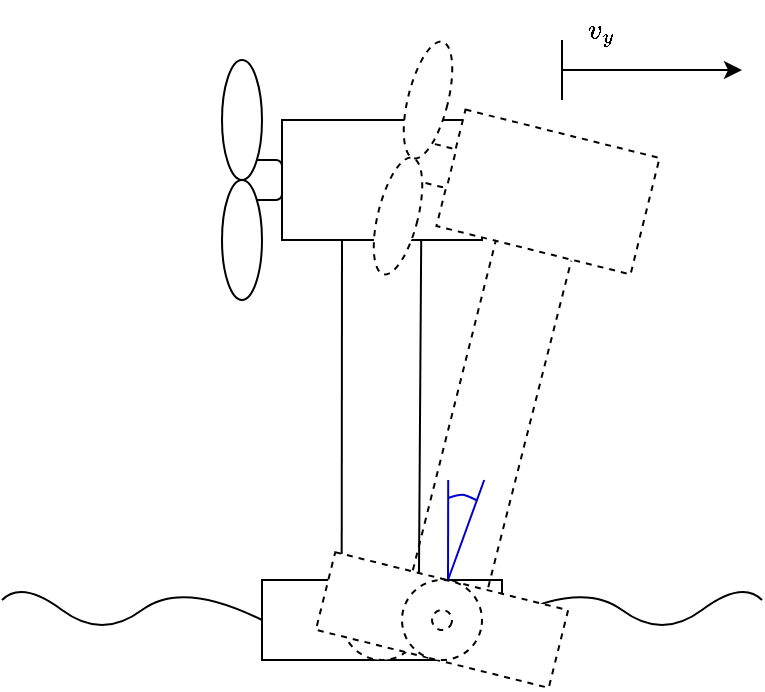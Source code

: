 <mxfile version="20.8.1" type="github">
  <diagram id="yzxA0IpxTii8pEKlae-4" name="Side-1">
    <mxGraphModel dx="819" dy="504" grid="1" gridSize="10" guides="1" tooltips="1" connect="1" arrows="1" fold="1" page="1" pageScale="1" pageWidth="827" pageHeight="1169" math="1" shadow="0">
      <root>
        <mxCell id="0" />
        <mxCell id="1" parent="0" />
        <mxCell id="JgTM0zMBhbvU4f2Xm8r7-30" value="" style="curved=1;endArrow=none;html=1;rounded=0;strokeWidth=1;fontSize=12;endFill=0;" parent="1" edge="1">
          <mxGeometry width="50" height="50" relative="1" as="geometry">
            <mxPoint x="30" y="330" as="sourcePoint" />
            <mxPoint x="160" y="340" as="targetPoint" />
            <Array as="points">
              <mxPoint x="40" y="320" />
              <mxPoint x="80" y="350" />
              <mxPoint x="120" y="320" />
            </Array>
          </mxGeometry>
        </mxCell>
        <mxCell id="JgTM0zMBhbvU4f2Xm8r7-31" value="" style="curved=1;endArrow=none;html=1;rounded=0;strokeWidth=1;fontSize=12;endFill=0;" parent="1" edge="1">
          <mxGeometry width="50" height="50" relative="1" as="geometry">
            <mxPoint x="280.0" y="340" as="sourcePoint" />
            <mxPoint x="410" y="330" as="targetPoint" />
            <Array as="points">
              <mxPoint x="320" y="320" />
              <mxPoint x="360" y="350" />
              <mxPoint x="400" y="320" />
            </Array>
          </mxGeometry>
        </mxCell>
        <mxCell id="JgTM0zMBhbvU4f2Xm8r7-1" value="" style="rounded=0;whiteSpace=wrap;html=1;" parent="1" vertex="1">
          <mxGeometry x="170" y="90" width="100" height="60" as="geometry" />
        </mxCell>
        <mxCell id="JgTM0zMBhbvU4f2Xm8r7-25" value="" style="endArrow=none;html=1;strokeWidth=1;rounded=0;fontSize=13;exitX=0.332;exitY=-0.016;exitDx=0;exitDy=0;exitPerimeter=0;" parent="1" source="JgTM0zMBhbvU4f2Xm8r7-26" edge="1">
          <mxGeometry width="50" height="50" relative="1" as="geometry">
            <mxPoint x="190" y="240" as="sourcePoint" />
            <mxPoint x="200" y="150" as="targetPoint" />
          </mxGeometry>
        </mxCell>
        <mxCell id="JgTM0zMBhbvU4f2Xm8r7-26" value="" style="rounded=0;whiteSpace=wrap;html=1;fontSize=13;" parent="1" vertex="1">
          <mxGeometry x="160" y="320" width="120" height="40" as="geometry" />
        </mxCell>
        <mxCell id="JgTM0zMBhbvU4f2Xm8r7-27" value="" style="endArrow=none;html=1;strokeWidth=1;rounded=0;fontSize=13;entryX=0.696;entryY=1.008;entryDx=0;entryDy=0;exitX=0.654;exitY=-0.038;exitDx=0;exitDy=0;exitPerimeter=0;entryPerimeter=0;" parent="1" source="JgTM0zMBhbvU4f2Xm8r7-26" target="JgTM0zMBhbvU4f2Xm8r7-1" edge="1">
          <mxGeometry width="50" height="50" relative="1" as="geometry">
            <mxPoint x="209.84" y="329.36" as="sourcePoint" />
            <mxPoint x="208.5" y="160.66" as="targetPoint" />
          </mxGeometry>
        </mxCell>
        <mxCell id="JrTcrJsVLr_1SCGYKZp2-33" value="" style="ellipse;whiteSpace=wrap;html=1;aspect=fixed;dashed=1;" parent="1" vertex="1">
          <mxGeometry x="200" y="320" width="40" height="40" as="geometry" />
        </mxCell>
        <mxCell id="JrTcrJsVLr_1SCGYKZp2-34" value="" style="rounded=1;whiteSpace=wrap;html=1;" parent="1" vertex="1">
          <mxGeometry x="150" y="110" width="20" height="20" as="geometry" />
        </mxCell>
        <mxCell id="JrTcrJsVLr_1SCGYKZp2-35" value="" style="ellipse;whiteSpace=wrap;html=1;" parent="1" vertex="1">
          <mxGeometry x="140" y="120" width="20" height="60" as="geometry" />
        </mxCell>
        <mxCell id="JrTcrJsVLr_1SCGYKZp2-36" value="" style="ellipse;whiteSpace=wrap;html=1;" parent="1" vertex="1">
          <mxGeometry x="140" y="60" width="20" height="60" as="geometry" />
        </mxCell>
        <mxCell id="JrTcrJsVLr_1SCGYKZp2-37" value="" style="ellipse;whiteSpace=wrap;html=1;aspect=fixed;dashed=1;" parent="1" vertex="1">
          <mxGeometry x="215" y="335" width="10" height="10" as="geometry" />
        </mxCell>
        <mxCell id="JrTcrJsVLr_1SCGYKZp2-40" value="" style="rounded=0;whiteSpace=wrap;html=1;rotation=14;dashed=1;" parent="1" vertex="1">
          <mxGeometry x="253" y="96" width="100" height="60" as="geometry" />
        </mxCell>
        <mxCell id="JrTcrJsVLr_1SCGYKZp2-41" value="" style="endArrow=none;html=1;strokeWidth=1;rounded=0;fontSize=13;exitX=0.332;exitY=-0.016;exitDx=0;exitDy=0;exitPerimeter=0;dashed=1;" parent="1" source="JrTcrJsVLr_1SCGYKZp2-42" edge="1">
          <mxGeometry width="50" height="50" relative="1" as="geometry">
            <mxPoint x="245" y="235" as="sourcePoint" />
            <mxPoint x="277" y="150" as="targetPoint" />
          </mxGeometry>
        </mxCell>
        <mxCell id="JrTcrJsVLr_1SCGYKZp2-42" value="" style="rounded=0;whiteSpace=wrap;html=1;fontSize=13;rotation=14;dashed=1;" parent="1" vertex="1">
          <mxGeometry x="190" y="320" width="120" height="40" as="geometry" />
        </mxCell>
        <mxCell id="JrTcrJsVLr_1SCGYKZp2-43" value="" style="endArrow=none;html=1;strokeWidth=1;rounded=0;fontSize=13;entryX=0.696;entryY=1.008;entryDx=0;entryDy=0;exitX=0.654;exitY=-0.038;exitDx=0;exitDy=0;exitPerimeter=0;entryPerimeter=0;dashed=1;" parent="1" source="JrTcrJsVLr_1SCGYKZp2-42" target="JrTcrJsVLr_1SCGYKZp2-40" edge="1">
          <mxGeometry width="50" height="50" relative="1" as="geometry">
            <mxPoint x="243" y="327" as="sourcePoint" />
            <mxPoint x="282" y="163" as="targetPoint" />
          </mxGeometry>
        </mxCell>
        <mxCell id="JrTcrJsVLr_1SCGYKZp2-44" value="" style="ellipse;whiteSpace=wrap;html=1;aspect=fixed;dashed=1;rotation=14;" parent="1" vertex="1">
          <mxGeometry x="230" y="320" width="40" height="40" as="geometry" />
        </mxCell>
        <mxCell id="JrTcrJsVLr_1SCGYKZp2-45" value="" style="rounded=1;whiteSpace=wrap;html=1;rotation=14;dashed=1;" parent="1" vertex="1">
          <mxGeometry x="235" y="102" width="20" height="20" as="geometry" />
        </mxCell>
        <mxCell id="JrTcrJsVLr_1SCGYKZp2-46" value="" style="ellipse;whiteSpace=wrap;html=1;rotation=14;dashed=1;" parent="1" vertex="1">
          <mxGeometry x="218" y="108" width="20" height="60" as="geometry" />
        </mxCell>
        <mxCell id="JrTcrJsVLr_1SCGYKZp2-47" value="" style="ellipse;whiteSpace=wrap;html=1;rotation=14;dashed=1;" parent="1" vertex="1">
          <mxGeometry x="233" y="50" width="20" height="60" as="geometry" />
        </mxCell>
        <mxCell id="JrTcrJsVLr_1SCGYKZp2-48" value="" style="ellipse;whiteSpace=wrap;html=1;aspect=fixed;dashed=1;rotation=14;" parent="1" vertex="1">
          <mxGeometry x="245" y="335" width="10" height="10" as="geometry" />
        </mxCell>
        <mxCell id="JrTcrJsVLr_1SCGYKZp2-55" value="" style="endArrow=none;html=1;rounded=0;strokeColor=#0000CC;" parent="1" edge="1">
          <mxGeometry x="-0.198" y="-20" width="50" height="50" relative="1" as="geometry">
            <mxPoint x="253" y="320" as="sourcePoint" />
            <mxPoint x="253.11" y="270" as="targetPoint" />
            <mxPoint as="offset" />
          </mxGeometry>
        </mxCell>
        <mxCell id="JrTcrJsVLr_1SCGYKZp2-56" value="" style="endArrow=none;html=1;rounded=0;strokeColor=#0000CC;" parent="1" edge="1">
          <mxGeometry width="50" height="50" relative="1" as="geometry">
            <mxPoint x="253" y="320" as="sourcePoint" />
            <mxPoint x="271.11" y="270" as="targetPoint" />
          </mxGeometry>
        </mxCell>
        <mxCell id="JrTcrJsVLr_1SCGYKZp2-57" value="" style="curved=1;endArrow=none;html=1;rounded=0;strokeColor=#0000CC;endFill=0;" parent="1" edge="1">
          <mxGeometry width="50" height="50" relative="1" as="geometry">
            <mxPoint x="253.11" y="279" as="sourcePoint" />
            <mxPoint x="267.11" y="280" as="targetPoint" />
            <Array as="points">
              <mxPoint x="259.11" y="277" />
              <mxPoint x="263.11" y="278" />
            </Array>
          </mxGeometry>
        </mxCell>
        <mxCell id="sOnbfFry4AZLsL4lOkVm-1" value="" style="endArrow=none;html=1;rounded=0;strokeWidth=1;fontSize=12;" edge="1" parent="1">
          <mxGeometry width="50" height="50" relative="1" as="geometry">
            <mxPoint x="310" y="80" as="sourcePoint" />
            <mxPoint x="310" y="50" as="targetPoint" />
          </mxGeometry>
        </mxCell>
        <mxCell id="sOnbfFry4AZLsL4lOkVm-2" value="" style="endArrow=none;html=1;rounded=0;strokeWidth=1;fontSize=12;endFill=0;startArrow=classic;startFill=1;" edge="1" parent="1">
          <mxGeometry width="50" height="50" relative="1" as="geometry">
            <mxPoint x="400" y="65" as="sourcePoint" />
            <mxPoint x="310" y="65" as="targetPoint" />
          </mxGeometry>
        </mxCell>
        <mxCell id="sOnbfFry4AZLsL4lOkVm-4" value="$$ v_y $$" style="text;html=1;strokeColor=none;fillColor=none;align=center;verticalAlign=middle;whiteSpace=wrap;rounded=0;glass=0;dashed=1;strokeWidth=2;fontSize=12;" vertex="1" parent="1">
          <mxGeometry x="300" y="30" width="60" height="30" as="geometry" />
        </mxCell>
      </root>
    </mxGraphModel>
  </diagram>
</mxfile>
